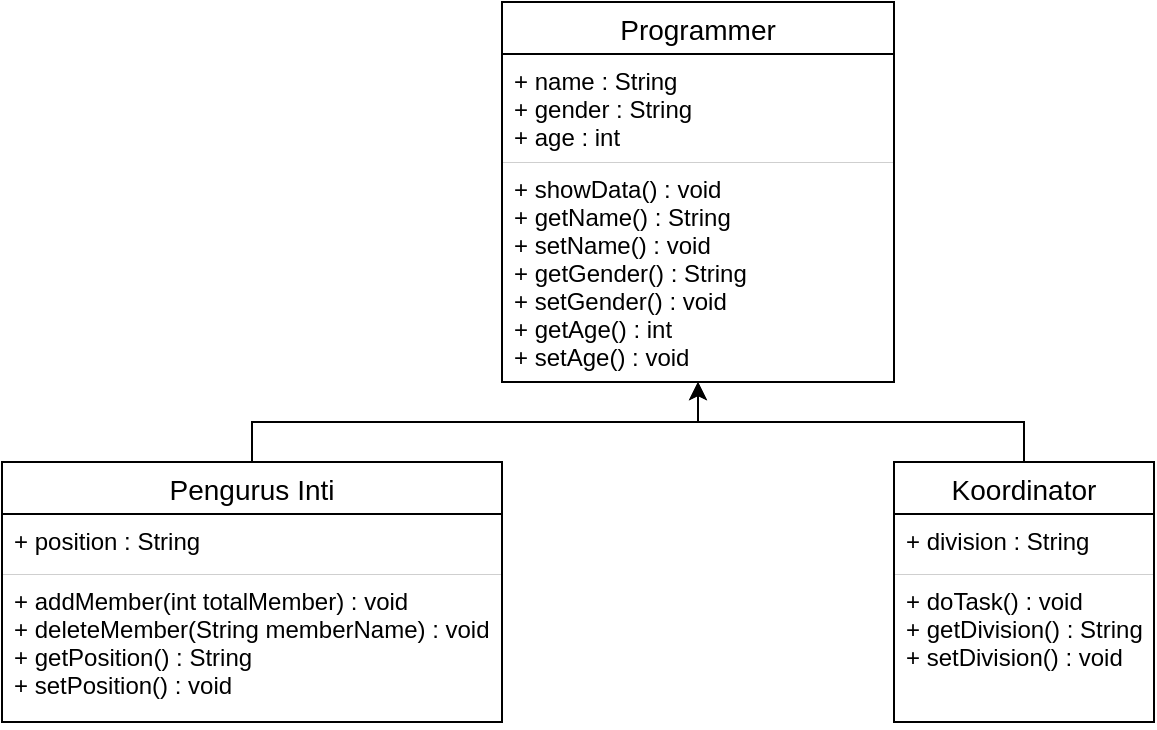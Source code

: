 <mxfile version="21.1.5" type="device">
  <diagram name="Page-1" id="nl3qZc6hCP5uec8kK9Yq">
    <mxGraphModel dx="587" dy="327" grid="1" gridSize="10" guides="1" tooltips="1" connect="1" arrows="1" fold="1" page="1" pageScale="1" pageWidth="827" pageHeight="1169" math="0" shadow="0">
      <root>
        <mxCell id="0" />
        <mxCell id="1" parent="0" />
        <mxCell id="itymQoBybIpdljJ6PkoX-1" value="Programmer" style="swimlane;fontStyle=0;childLayout=stackLayout;horizontal=1;startSize=26;horizontalStack=0;resizeParent=1;resizeParentMax=0;resizeLast=0;collapsible=1;marginBottom=0;align=center;fontSize=14;strokeWidth=1;fillColor=default;swimlaneLine=1;glass=0;rounded=0;sketch=0;shadow=0;strokeColor=default;" vertex="1" parent="1">
          <mxGeometry x="316" y="50" width="196" height="190" as="geometry">
            <mxRectangle x="316" y="50" width="130" height="30" as="alternateBounds" />
          </mxGeometry>
        </mxCell>
        <mxCell id="itymQoBybIpdljJ6PkoX-2" value="+ name : String&#xa;+ gender : String&#xa;+ age : int" style="text;strokeColor=#000000;fillColor=none;spacingLeft=4;spacingRight=4;overflow=hidden;rotatable=0;points=[[0,0.5],[1,0.5]];portConstraint=eastwest;fontSize=12;strokeWidth=0;fillStyle=hatch;sketch=0;shadow=0;glass=0;rounded=0;" vertex="1" parent="itymQoBybIpdljJ6PkoX-1">
          <mxGeometry y="26" width="196" height="54" as="geometry" />
        </mxCell>
        <mxCell id="itymQoBybIpdljJ6PkoX-3" value="+ showData() : void&#xa;+ getName() : String&#xa;+ setName() : void&#xa;+ getGender() : String&#xa;+ setGender() : void&#xa;+ getAge() : int&#xa;+ setAge() : void" style="text;strokeColor=default;fillColor=none;spacingLeft=4;spacingRight=4;overflow=hidden;rotatable=0;points=[[0,0.5],[1,0.5]];portConstraint=eastwest;fontSize=12;strokeWidth=0;" vertex="1" parent="itymQoBybIpdljJ6PkoX-1">
          <mxGeometry y="80" width="196" height="110" as="geometry" />
        </mxCell>
        <mxCell id="itymQoBybIpdljJ6PkoX-20" style="edgeStyle=orthogonalEdgeStyle;rounded=0;orthogonalLoop=1;jettySize=auto;html=1;" edge="1" parent="1" source="itymQoBybIpdljJ6PkoX-5" target="itymQoBybIpdljJ6PkoX-1">
          <mxGeometry relative="1" as="geometry" />
        </mxCell>
        <mxCell id="itymQoBybIpdljJ6PkoX-5" value="Pengurus Inti" style="swimlane;fontStyle=0;childLayout=stackLayout;horizontal=1;startSize=26;horizontalStack=0;resizeParent=1;resizeParentMax=0;resizeLast=0;collapsible=1;marginBottom=0;align=center;fontSize=14;rounded=0;shadow=0;glass=0;sketch=0;fillStyle=auto;strokeColor=default;strokeWidth=1;fillColor=default;swimlaneLine=1;" vertex="1" parent="1">
          <mxGeometry x="66" y="280" width="250" height="130" as="geometry" />
        </mxCell>
        <mxCell id="itymQoBybIpdljJ6PkoX-6" value="+ position : String" style="text;strokeColor=default;fillColor=none;spacingLeft=4;spacingRight=4;overflow=hidden;rotatable=0;points=[[0,0.5],[1,0.5]];portConstraint=eastwest;fontSize=12;rounded=0;shadow=0;glass=0;sketch=0;fillStyle=auto;strokeWidth=0;" vertex="1" parent="itymQoBybIpdljJ6PkoX-5">
          <mxGeometry y="26" width="250" height="30" as="geometry" />
        </mxCell>
        <mxCell id="itymQoBybIpdljJ6PkoX-16" value="+ addMember(int totalMember) : void&#xa;+ deleteMember(String memberName) : void&#xa;+ getPosition() : String&#xa;+ setPosition() : void" style="text;strokeColor=default;fillColor=none;spacingLeft=4;spacingRight=4;overflow=hidden;rotatable=0;points=[[0,0.5],[1,0.5]];portConstraint=eastwest;fontSize=12;rounded=0;shadow=0;glass=0;sketch=0;fillStyle=auto;strokeWidth=0;" vertex="1" parent="itymQoBybIpdljJ6PkoX-5">
          <mxGeometry y="56" width="250" height="74" as="geometry" />
        </mxCell>
        <mxCell id="itymQoBybIpdljJ6PkoX-21" style="edgeStyle=orthogonalEdgeStyle;rounded=0;orthogonalLoop=1;jettySize=auto;html=1;" edge="1" parent="1" source="itymQoBybIpdljJ6PkoX-17" target="itymQoBybIpdljJ6PkoX-1">
          <mxGeometry relative="1" as="geometry" />
        </mxCell>
        <mxCell id="itymQoBybIpdljJ6PkoX-17" value="Koordinator" style="swimlane;fontStyle=0;childLayout=stackLayout;horizontal=1;startSize=26;horizontalStack=0;resizeParent=1;resizeParentMax=0;resizeLast=0;collapsible=1;marginBottom=0;align=center;fontSize=14;rounded=0;shadow=0;glass=0;sketch=0;fillStyle=auto;strokeColor=default;strokeWidth=1;fillColor=default;swimlaneLine=1;" vertex="1" parent="1">
          <mxGeometry x="512" y="280" width="130" height="130" as="geometry" />
        </mxCell>
        <mxCell id="itymQoBybIpdljJ6PkoX-18" value="+ division : String" style="text;strokeColor=default;fillColor=none;spacingLeft=4;spacingRight=4;overflow=hidden;rotatable=0;points=[[0,0.5],[1,0.5]];portConstraint=eastwest;fontSize=12;rounded=0;shadow=0;glass=0;sketch=0;fillStyle=auto;strokeWidth=0;" vertex="1" parent="itymQoBybIpdljJ6PkoX-17">
          <mxGeometry y="26" width="130" height="30" as="geometry" />
        </mxCell>
        <mxCell id="itymQoBybIpdljJ6PkoX-19" value="+ doTask() : void&#xa;+ getDivision() : String&#xa;+ setDivision() : void" style="text;strokeColor=default;fillColor=none;spacingLeft=4;spacingRight=4;overflow=hidden;rotatable=0;points=[[0,0.5],[1,0.5]];portConstraint=eastwest;fontSize=12;rounded=0;shadow=0;glass=0;sketch=0;fillStyle=auto;strokeWidth=0;" vertex="1" parent="itymQoBybIpdljJ6PkoX-17">
          <mxGeometry y="56" width="130" height="74" as="geometry" />
        </mxCell>
      </root>
    </mxGraphModel>
  </diagram>
</mxfile>
